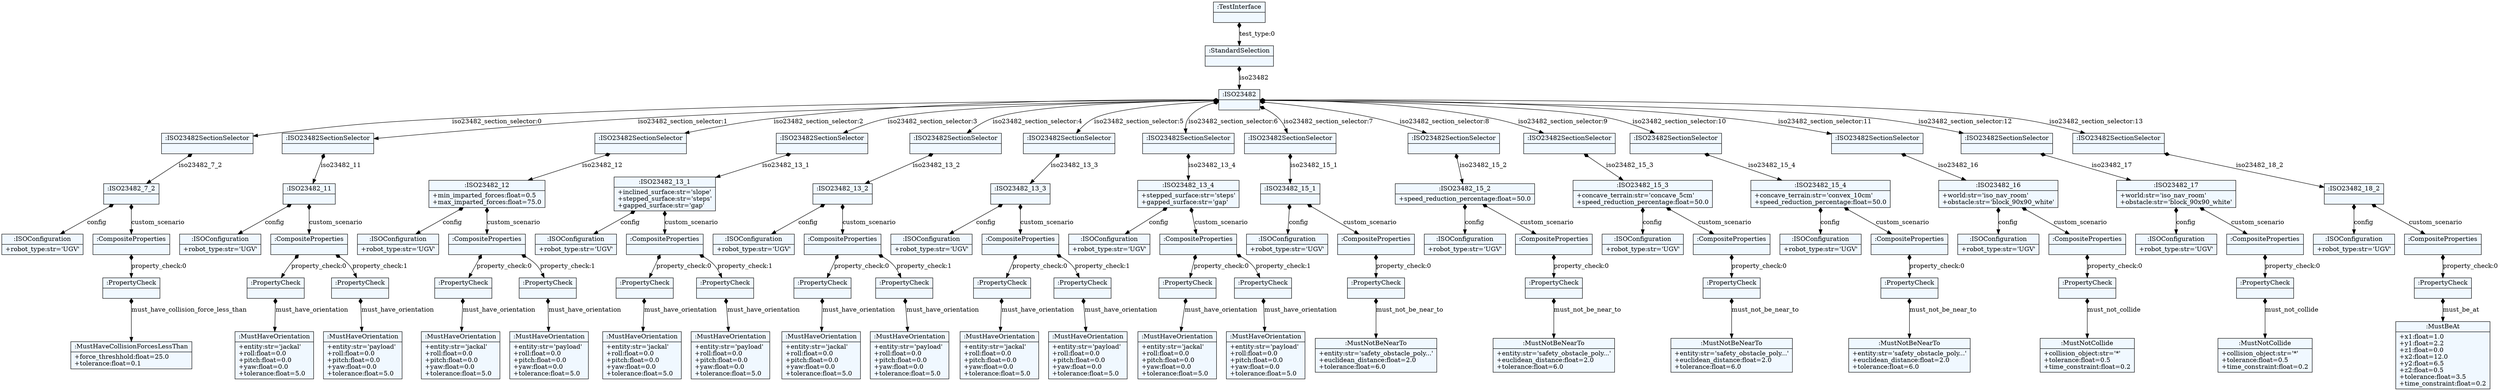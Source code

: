 
    digraph textX {
    fontname = "Bitstream Vera Sans"
    fontsize = 8
    node[
        shape=record,
        style=filled,
        fillcolor=aliceblue
    ]
    nodesep = 0.3
    edge[dir=black,arrowtail=empty]


140247108993904 -> 140247108994432 [label="test_type:0" arrowtail=diamond dir=both]
140247108994432 -> 140247108996448 [label="iso23482" arrowtail=diamond dir=both]
140247108996448 -> 140247108995248 [label="iso23482_section_selector:0" arrowtail=diamond dir=both]
140247108995248 -> 140247108993712 [label="iso23482_7_2" arrowtail=diamond dir=both]
140247108993712 -> 140247108994528 [label="config" arrowtail=diamond dir=both]
140247108994528[label="{:ISOConfiguration|+robot_type:str='UGV'\l}"]
140247108993712 -> 140247108995488 [label="custom_scenario" arrowtail=diamond dir=both]
140247108995488 -> 140247108996688 [label="property_check:0" arrowtail=diamond dir=both]
140247108996688 -> 140247108995920 [label="must_have_collision_force_less_than" arrowtail=diamond dir=both]
140247108995920[label="{:MustHaveCollisionForcesLessThan|+force_threshhold:float=25.0\l+tolerance:float=0.1\l}"]
140247108996688[label="{:PropertyCheck|}"]
140247108995488[label="{:CompositeProperties|}"]
140247108993712[label="{:ISO23482_7_2|}"]
140247108995248[label="{:ISO23482SectionSelector|}"]
140247108996448 -> 140247108994096 [label="iso23482_section_selector:1" arrowtail=diamond dir=both]
140247108994096 -> 140247108996640 [label="iso23482_11" arrowtail=diamond dir=both]
140247108996640 -> 140247109356896 [label="config" arrowtail=diamond dir=both]
140247109356896[label="{:ISOConfiguration|+robot_type:str='UGV'\l}"]
140247108996640 -> 140247109354736 [label="custom_scenario" arrowtail=diamond dir=both]
140247109354736 -> 140247109354544 [label="property_check:0" arrowtail=diamond dir=both]
140247109354544 -> 140247109354304 [label="must_have_orientation" arrowtail=diamond dir=both]
140247109354304[label="{:MustHaveOrientation|+entity:str='jackal'\l+roll:float=0.0\l+pitch:float=0.0\l+yaw:float=0.0\l+tolerance:float=5.0\l}"]
140247109354544[label="{:PropertyCheck|}"]
140247109354736 -> 140247108995296 [label="property_check:1" arrowtail=diamond dir=both]
140247108995296 -> 140247109353968 [label="must_have_orientation" arrowtail=diamond dir=both]
140247109353968[label="{:MustHaveOrientation|+entity:str='payload'\l+roll:float=0.0\l+pitch:float=0.0\l+yaw:float=0.0\l+tolerance:float=5.0\l}"]
140247108995296[label="{:PropertyCheck|}"]
140247109354736[label="{:CompositeProperties|}"]
140247108996640[label="{:ISO23482_11|}"]
140247108994096[label="{:ISO23482SectionSelector|}"]
140247108996448 -> 140247108996304 [label="iso23482_section_selector:2" arrowtail=diamond dir=both]
140247108996304 -> 140247109355792 [label="iso23482_12" arrowtail=diamond dir=both]
140247109355792 -> 140247109354352 [label="config" arrowtail=diamond dir=both]
140247109354352[label="{:ISOConfiguration|+robot_type:str='UGV'\l}"]
140247109355792 -> 140247109355984 [label="custom_scenario" arrowtail=diamond dir=both]
140247109355984 -> 140247109355120 [label="property_check:0" arrowtail=diamond dir=both]
140247109355120 -> 140247109355696 [label="must_have_orientation" arrowtail=diamond dir=both]
140247109355696[label="{:MustHaveOrientation|+entity:str='jackal'\l+roll:float=0.0\l+pitch:float=0.0\l+yaw:float=0.0\l+tolerance:float=5.0\l}"]
140247109355120[label="{:PropertyCheck|}"]
140247109355984 -> 140247109355264 [label="property_check:1" arrowtail=diamond dir=both]
140247109355264 -> 140247109357424 [label="must_have_orientation" arrowtail=diamond dir=both]
140247109357424[label="{:MustHaveOrientation|+entity:str='payload'\l+roll:float=0.0\l+pitch:float=0.0\l+yaw:float=0.0\l+tolerance:float=5.0\l}"]
140247109355264[label="{:PropertyCheck|}"]
140247109355984[label="{:CompositeProperties|}"]
140247109355792[label="{:ISO23482_12|+min_imparted_forces:float=0.5\l+max_imparted_forces:float=75.0\l}"]
140247108996304[label="{:ISO23482SectionSelector|}"]
140247108996448 -> 140247109354976 [label="iso23482_section_selector:3" arrowtail=diamond dir=both]
140247109354976 -> 140247109354640 [label="iso23482_13_1" arrowtail=diamond dir=both]
140247109354640 -> 140247109357472 [label="config" arrowtail=diamond dir=both]
140247109357472[label="{:ISOConfiguration|+robot_type:str='UGV'\l}"]
140247109354640 -> 140247109356752 [label="custom_scenario" arrowtail=diamond dir=both]
140247109356752 -> 140247109354496 [label="property_check:0" arrowtail=diamond dir=both]
140247109354496 -> 140247109354880 [label="must_have_orientation" arrowtail=diamond dir=both]
140247109354880[label="{:MustHaveOrientation|+entity:str='jackal'\l+roll:float=0.0\l+pitch:float=0.0\l+yaw:float=0.0\l+tolerance:float=5.0\l}"]
140247109354496[label="{:PropertyCheck|}"]
140247109356752 -> 140247108994768 [label="property_check:1" arrowtail=diamond dir=both]
140247108994768 -> 140247109354160 [label="must_have_orientation" arrowtail=diamond dir=both]
140247109354160[label="{:MustHaveOrientation|+entity:str='payload'\l+roll:float=0.0\l+pitch:float=0.0\l+yaw:float=0.0\l+tolerance:float=5.0\l}"]
140247108994768[label="{:PropertyCheck|}"]
140247109356752[label="{:CompositeProperties|}"]
140247109354640[label="{:ISO23482_13_1|+inclined_surface:str='slope'\l+stepped_surface:str='steps'\l+gapped_surface:str='gap'\l}"]
140247109354976[label="{:ISO23482SectionSelector|}"]
140247108996448 -> 140247109354592 [label="iso23482_section_selector:4" arrowtail=diamond dir=both]
140247109354592 -> 140247109355648 [label="iso23482_13_2" arrowtail=diamond dir=both]
140247109355648 -> 140247109354208 [label="config" arrowtail=diamond dir=both]
140247109354208[label="{:ISOConfiguration|+robot_type:str='UGV'\l}"]
140247109355648 -> 140247109353728 [label="custom_scenario" arrowtail=diamond dir=both]
140247109353728 -> 140247108926912 [label="property_check:0" arrowtail=diamond dir=both]
140247108926912 -> 140247108926624 [label="must_have_orientation" arrowtail=diamond dir=both]
140247108926624[label="{:MustHaveOrientation|+entity:str='jackal'\l+roll:float=0.0\l+pitch:float=0.0\l+yaw:float=0.0\l+tolerance:float=5.0\l}"]
140247108926912[label="{:PropertyCheck|}"]
140247109353728 -> 140247108926960 [label="property_check:1" arrowtail=diamond dir=both]
140247108926960 -> 140247108926288 [label="must_have_orientation" arrowtail=diamond dir=both]
140247108926288[label="{:MustHaveOrientation|+entity:str='payload'\l+roll:float=0.0\l+pitch:float=0.0\l+yaw:float=0.0\l+tolerance:float=5.0\l}"]
140247108926960[label="{:PropertyCheck|}"]
140247109353728[label="{:CompositeProperties|}"]
140247109355648[label="{:ISO23482_13_2|}"]
140247109354592[label="{:ISO23482SectionSelector|}"]
140247108996448 -> 140247109354928 [label="iso23482_section_selector:5" arrowtail=diamond dir=both]
140247109354928 -> 140247108925712 [label="iso23482_13_3" arrowtail=diamond dir=both]
140247108925712 -> 140247108925952 [label="config" arrowtail=diamond dir=both]
140247108925952[label="{:ISOConfiguration|+robot_type:str='UGV'\l}"]
140247108925712 -> 140247108925040 [label="custom_scenario" arrowtail=diamond dir=both]
140247108925040 -> 140247108924416 [label="property_check:0" arrowtail=diamond dir=both]
140247108924416 -> 140247108924464 [label="must_have_orientation" arrowtail=diamond dir=both]
140247108924464[label="{:MustHaveOrientation|+entity:str='jackal'\l+roll:float=0.0\l+pitch:float=0.0\l+yaw:float=0.0\l+tolerance:float=5.0\l}"]
140247108924416[label="{:PropertyCheck|}"]
140247108925040 -> 140247109356128 [label="property_check:1" arrowtail=diamond dir=both]
140247109356128 -> 140247108924128 [label="must_have_orientation" arrowtail=diamond dir=both]
140247108924128[label="{:MustHaveOrientation|+entity:str='payload'\l+roll:float=0.0\l+pitch:float=0.0\l+yaw:float=0.0\l+tolerance:float=5.0\l}"]
140247109356128[label="{:PropertyCheck|}"]
140247108925040[label="{:CompositeProperties|}"]
140247108925712[label="{:ISO23482_13_3|}"]
140247109354928[label="{:ISO23482SectionSelector|}"]
140247108996448 -> 140247108925664 [label="iso23482_section_selector:6" arrowtail=diamond dir=both]
140247108925664 -> 140247108924752 [label="iso23482_13_4" arrowtail=diamond dir=both]
140247108924752 -> 140247108924080 [label="config" arrowtail=diamond dir=both]
140247108924080[label="{:ISOConfiguration|+robot_type:str='UGV'\l}"]
140247108924752 -> 140247108923456 [label="custom_scenario" arrowtail=diamond dir=both]
140247108923456 -> 140247108926864 [label="property_check:0" arrowtail=diamond dir=both]
140247108926864 -> 140247108926528 [label="must_have_orientation" arrowtail=diamond dir=both]
140247108926528[label="{:MustHaveOrientation|+entity:str='jackal'\l+roll:float=0.0\l+pitch:float=0.0\l+yaw:float=0.0\l+tolerance:float=5.0\l}"]
140247108926864[label="{:PropertyCheck|}"]
140247108923456 -> 140247108926480 [label="property_check:1" arrowtail=diamond dir=both]
140247108926480 -> 140247108926192 [label="must_have_orientation" arrowtail=diamond dir=both]
140247108926192[label="{:MustHaveOrientation|+entity:str='payload'\l+roll:float=0.0\l+pitch:float=0.0\l+yaw:float=0.0\l+tolerance:float=5.0\l}"]
140247108926480[label="{:PropertyCheck|}"]
140247108923456[label="{:CompositeProperties|}"]
140247108924752[label="{:ISO23482_13_4|+stepped_surface:str='steps'\l+gapped_surface:str='gap'\l}"]
140247108925664[label="{:ISO23482SectionSelector|}"]
140247108996448 -> 140247108924800 [label="iso23482_section_selector:7" arrowtail=diamond dir=both]
140247108924800 -> 140247108926816 [label="iso23482_15_1" arrowtail=diamond dir=both]
140247108926816 -> 140247108925280 [label="config" arrowtail=diamond dir=both]
140247108925280[label="{:ISOConfiguration|+robot_type:str='UGV'\l}"]
140247108926816 -> 140247108924992 [label="custom_scenario" arrowtail=diamond dir=both]
140247108924992 -> 140247108924320 [label="property_check:0" arrowtail=diamond dir=both]
140247108924320 -> 140247108923840 [label="must_not_be_near_to" arrowtail=diamond dir=both]
140247108923840[label="{:MustNotBeNearTo|+entity:str='safety_obstacle_poly...'\l+euclidean_distance:float=2.0\l+tolerance:float=6.0\l}"]
140247108924320[label="{:PropertyCheck|}"]
140247108924992[label="{:CompositeProperties|}"]
140247108926816[label="{:ISO23482_15_1|}"]
140247108924800[label="{:ISO23482SectionSelector|}"]
140247108996448 -> 140247108927152 [label="iso23482_section_selector:8" arrowtail=diamond dir=both]
140247108927152 -> 140247108924656 [label="iso23482_15_2" arrowtail=diamond dir=both]
140247108924656 -> 140247109426144 [label="config" arrowtail=diamond dir=both]
140247109426144[label="{:ISOConfiguration|+robot_type:str='UGV'\l}"]
140247108924656 -> 140247109426960 [label="custom_scenario" arrowtail=diamond dir=both]
140247109426960 -> 140247109426336 [label="property_check:0" arrowtail=diamond dir=both]
140247109426336 -> 140247109425472 [label="must_not_be_near_to" arrowtail=diamond dir=both]
140247109425472[label="{:MustNotBeNearTo|+entity:str='safety_obstacle_poly...'\l+euclidean_distance:float=2.0\l+tolerance:float=6.0\l}"]
140247109426336[label="{:PropertyCheck|}"]
140247109426960[label="{:CompositeProperties|}"]
140247108924656[label="{:ISO23482_15_2|+speed_reduction_percentage:float=50.0\l}"]
140247108927152[label="{:ISO23482SectionSelector|}"]
140247108996448 -> 140247108924272 [label="iso23482_section_selector:9" arrowtail=diamond dir=both]
140247108924272 -> 140247109426672 [label="iso23482_15_3" arrowtail=diamond dir=both]
140247109426672 -> 140247109426384 [label="config" arrowtail=diamond dir=both]
140247109426384[label="{:ISOConfiguration|+robot_type:str='UGV'\l}"]
140247109426672 -> 140247109425184 [label="custom_scenario" arrowtail=diamond dir=both]
140247109425184 -> 140247109423984 [label="property_check:0" arrowtail=diamond dir=both]
140247109423984 -> 140247109424032 [label="must_not_be_near_to" arrowtail=diamond dir=both]
140247109424032[label="{:MustNotBeNearTo|+entity:str='safety_obstacle_poly...'\l+euclidean_distance:float=2.0\l+tolerance:float=6.0\l}"]
140247109423984[label="{:PropertyCheck|}"]
140247109425184[label="{:CompositeProperties|}"]
140247109426672[label="{:ISO23482_15_3|+concave_terrain:str='concave_5cm'\l+speed_reduction_percentage:float=50.0\l}"]
140247108924272[label="{:ISO23482SectionSelector|}"]
140247108996448 -> 140247108926336 [label="iso23482_section_selector:10" arrowtail=diamond dir=both]
140247108926336 -> 140247109426720 [label="iso23482_15_4" arrowtail=diamond dir=both]
140247109426720 -> 140247109424320 [label="config" arrowtail=diamond dir=both]
140247109424320[label="{:ISOConfiguration|+robot_type:str='UGV'\l}"]
140247109426720 -> 140247109423696 [label="custom_scenario" arrowtail=diamond dir=both]
140247109423696 -> 140247109424848 [label="property_check:0" arrowtail=diamond dir=both]
140247109424848 -> 140247109427152 [label="must_not_be_near_to" arrowtail=diamond dir=both]
140247109427152[label="{:MustNotBeNearTo|+entity:str='safety_obstacle_poly...'\l+euclidean_distance:float=2.0\l+tolerance:float=6.0\l}"]
140247109424848[label="{:PropertyCheck|}"]
140247109423696[label="{:CompositeProperties|}"]
140247109426720[label="{:ISO23482_15_4|+concave_terrain:str='convex_10cm'\l+speed_reduction_percentage:float=50.0\l}"]
140247108926336[label="{:ISO23482SectionSelector|}"]
140247108996448 -> 140247109424272 [label="iso23482_section_selector:11" arrowtail=diamond dir=both]
140247109424272 -> 140247109423168 [label="iso23482_16" arrowtail=diamond dir=both]
140247109423168 -> 140247109426864 [label="config" arrowtail=diamond dir=both]
140247109426864[label="{:ISOConfiguration|+robot_type:str='UGV'\l}"]
140247109423168 -> 140247109426528 [label="custom_scenario" arrowtail=diamond dir=both]
140247109426528 -> 140247109425568 [label="property_check:0" arrowtail=diamond dir=both]
140247109425568 -> 140247109425904 [label="must_not_collide" arrowtail=diamond dir=both]
140247109425904[label="{:MustNotCollide|+collision_object:str='*'\l+tolerance:float=0.5\l+time_constraint:float=0.2\l}"]
140247109425568[label="{:PropertyCheck|}"]
140247109426528[label="{:CompositeProperties|}"]
140247109423168[label="{:ISO23482_16|+world:str='iso_nav_room'\l+obstacle:str='block_90x90_white'\l}"]
140247109424272[label="{:ISO23482SectionSelector|}"]
140247108996448 -> 140247108925232 [label="iso23482_section_selector:12" arrowtail=diamond dir=both]
140247108925232 -> 140247109424416 [label="iso23482_17" arrowtail=diamond dir=both]
140247109424416 -> 140247109425712 [label="config" arrowtail=diamond dir=both]
140247109425712[label="{:ISOConfiguration|+robot_type:str='UGV'\l}"]
140247109424416 -> 140247109425424 [label="custom_scenario" arrowtail=diamond dir=both]
140247109425424 -> 140247109424512 [label="property_check:0" arrowtail=diamond dir=both]
140247109424512 -> 140247109424224 [label="must_not_collide" arrowtail=diamond dir=both]
140247109424224[label="{:MustNotCollide|+collision_object:str='*'\l+tolerance:float=0.5\l+time_constraint:float=0.2\l}"]
140247109424512[label="{:PropertyCheck|}"]
140247109425424[label="{:CompositeProperties|}"]
140247109424416[label="{:ISO23482_17|+world:str='iso_nav_room'\l+obstacle:str='block_90x90_white'\l}"]
140247108925232[label="{:ISO23482SectionSelector|}"]
140247108996448 -> 140247109425664 [label="iso23482_section_selector:13" arrowtail=diamond dir=both]
140247109425664 -> 140247109424464 [label="iso23482_18_2" arrowtail=diamond dir=both]
140247109424464 -> 140247109423888 [label="config" arrowtail=diamond dir=both]
140247109423888[label="{:ISOConfiguration|+robot_type:str='UGV'\l}"]
140247109424464 -> 140247109423552 [label="custom_scenario" arrowtail=diamond dir=both]
140247109423552 -> 140247109512640 [label="property_check:0" arrowtail=diamond dir=both]
140247109512640 -> 140247109512976 [label="must_be_at" arrowtail=diamond dir=both]
140247109512976[label="{:MustBeAt|+x1:float=1.0\l+y1:float=2.2\l+z1:float=0.0\l+x2:float=12.0\l+y2:float=6.5\l+z2:float=0.5\l+tolerance:float=3.5\l+time_constraint:float=0.2\l}"]
140247109512640[label="{:PropertyCheck|}"]
140247109423552[label="{:CompositeProperties|}"]
140247109424464[label="{:ISO23482_18_2|}"]
140247109425664[label="{:ISO23482SectionSelector|}"]
140247108996448[label="{:ISO23482|}"]
140247108994432[label="{:StandardSelection|}"]
140247108993904[label="{:TestInterface|}"]

}
